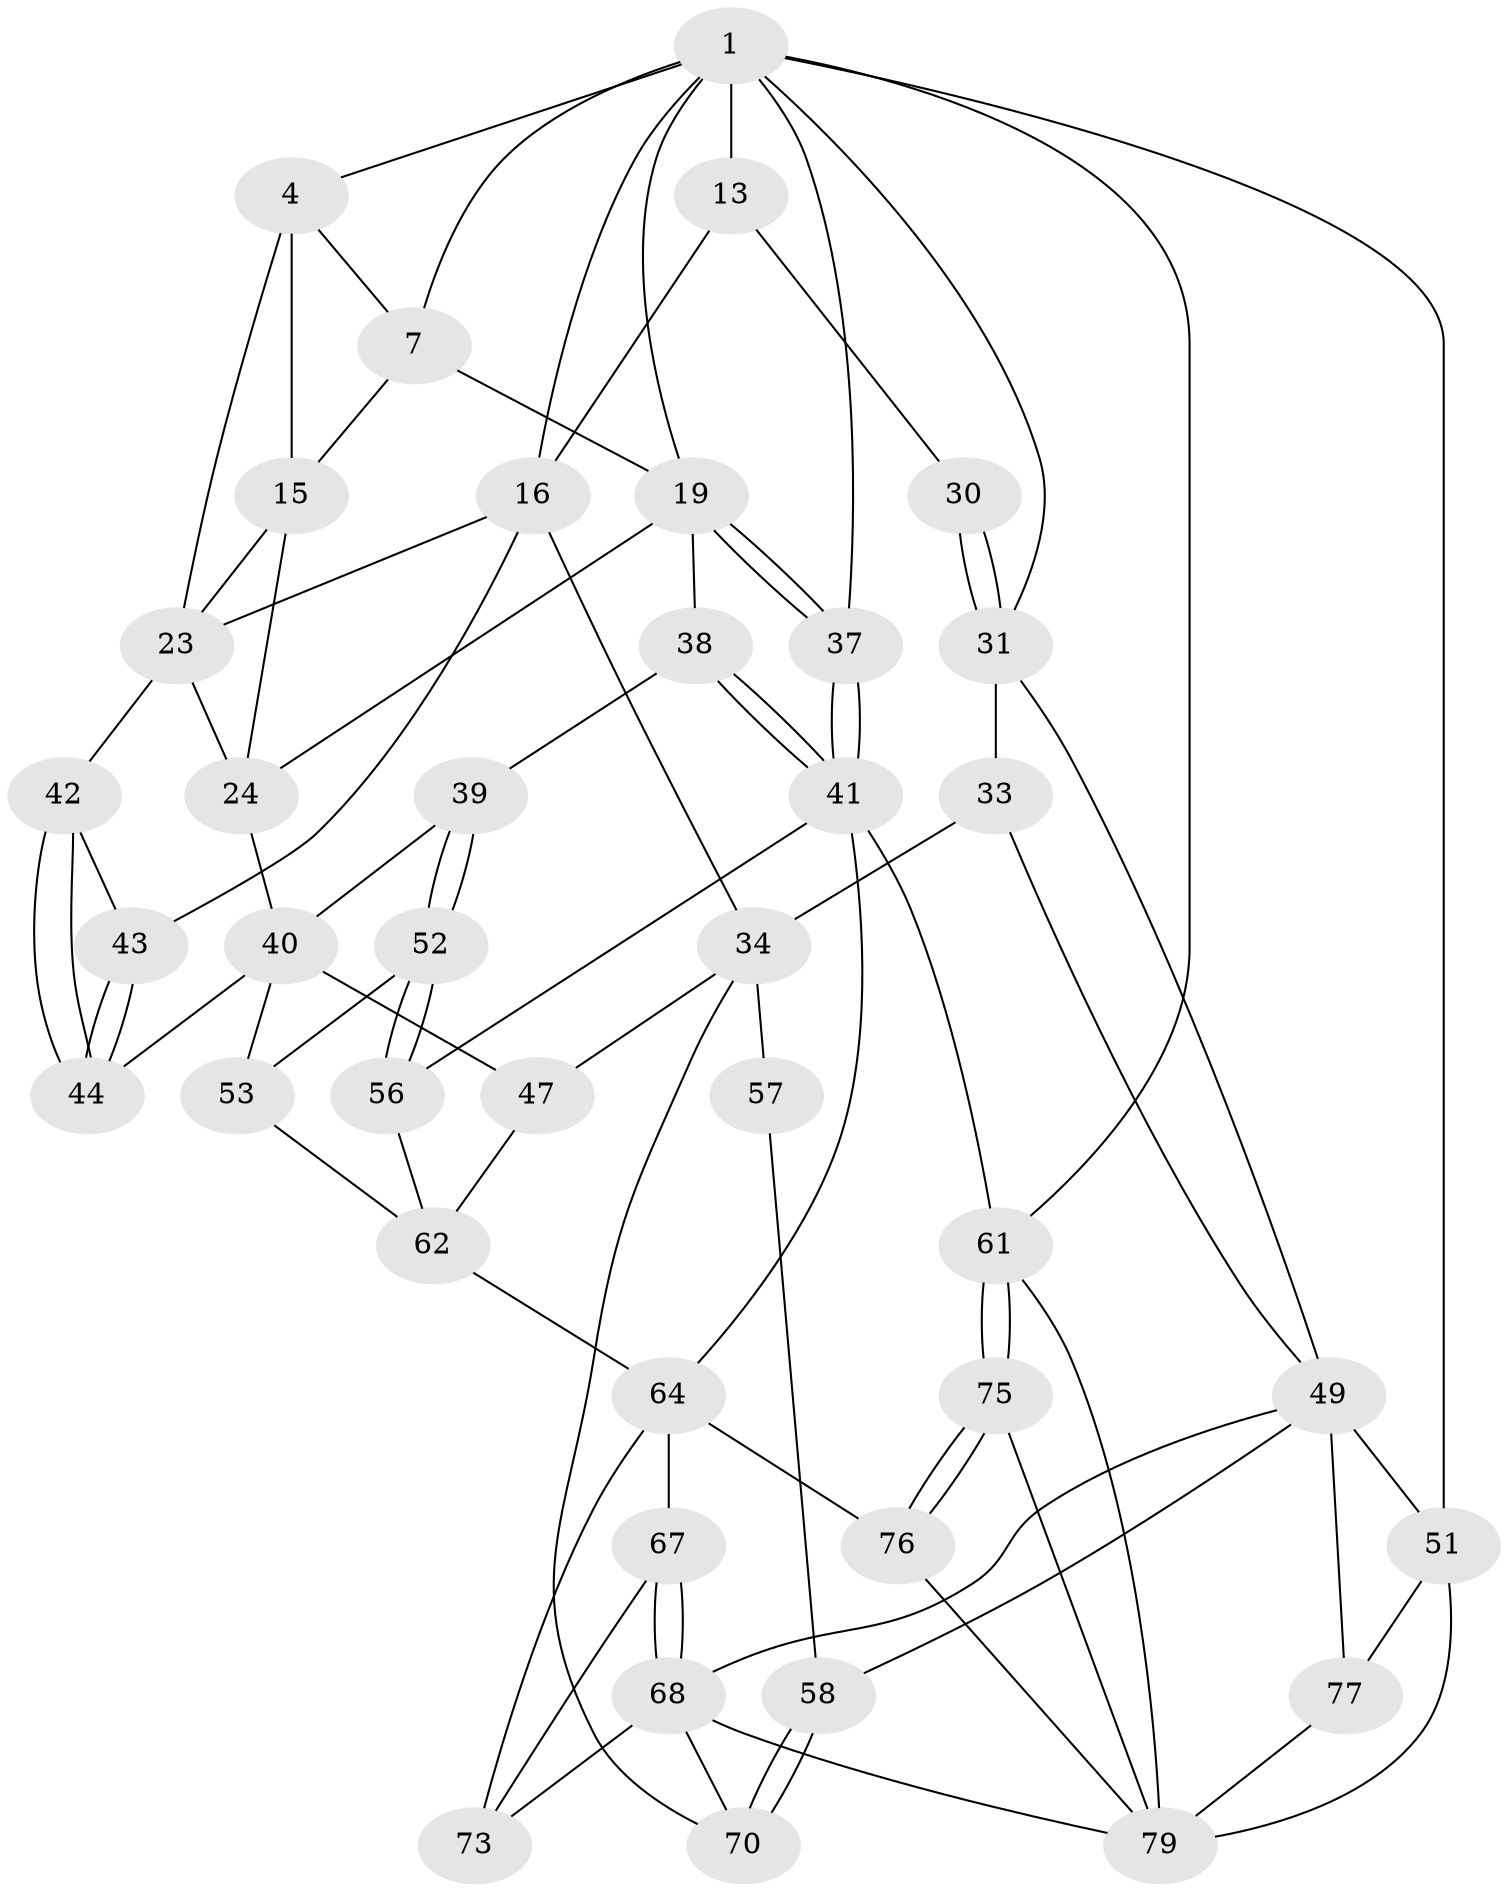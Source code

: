 // original degree distribution, {3: 0.04938271604938271, 4: 0.24691358024691357, 5: 0.4444444444444444, 6: 0.25925925925925924}
// Generated by graph-tools (version 1.1) at 2025/17/03/09/25 04:17:12]
// undirected, 40 vertices, 89 edges
graph export_dot {
graph [start="1"]
  node [color=gray90,style=filled];
  1 [pos="+0.8474002093497381+0",super="+2+8"];
  4 [pos="+0.6017210204066452+0.08449093986823346",super="+5"];
  7 [pos="+0.8380240054638374+0",super="+11"];
  13 [pos="+0.35897915664189545+0",super="+18"];
  15 [pos="+0.786353244194718+0.10248125895318472",super="+22"];
  16 [pos="+0.46012785769731573+0.23589585792385803",super="+17+27"];
  19 [pos="+0.9214839647104391+0.1600547300784251",super="+20"];
  23 [pos="+0.7041910137566999+0.1337333931967735",super="+25"];
  24 [pos="+0.8078937415751818+0.18336241745228826",super="+28"];
  30 [pos="+0.2697255028298214+0.05611319645466233"];
  31 [pos="+0+0.049873517258568895",super="+32"];
  33 [pos="+0.23000105084886086+0.0958473600285727",super="+36"];
  34 [pos="+0.381353076011625+0.2902905818394224",super="+48+35"];
  37 [pos="+1+0.23352254355938623"];
  38 [pos="+0.9203566562762616+0.32596087937241514"];
  39 [pos="+0.8486915740283995+0.3627903012006656"];
  40 [pos="+0.7791927491457608+0.29713170404806094",super="+45"];
  41 [pos="+1+0.3156784300168627",super="+54"];
  42 [pos="+0.6587430965266603+0.29422570309305"];
  43 [pos="+0.5414086762570889+0.2841465221921849"];
  44 [pos="+0.611494686278779+0.4282328696472084"];
  47 [pos="+0.5981732661254215+0.49093874814394867"];
  49 [pos="+0+0.2807649737214725",super="+50"];
  51 [pos="+0+0.7600325245707801"];
  52 [pos="+0.8367006796144084+0.42267245329519854"];
  53 [pos="+0.7030433396833101+0.4672162567725456"];
  56 [pos="+0.8683787383607685+0.4855062592815075"];
  57 [pos="+0.23381040912088716+0.46964298709847796"];
  58 [pos="+0.17376441443768392+0.5711757003557126"];
  61 [pos="+1+1"];
  62 [pos="+0.776457556103958+0.5603731913896713",super="+63"];
  64 [pos="+0.9798544624546052+0.6129149383854113",super="+65+74"];
  67 [pos="+0.6765824779379728+0.7066818514128241"];
  68 [pos="+0.5653285656824866+0.7825701766794152",super="+78+69"];
  70 [pos="+0.4815189429008704+0.6119205115915064"];
  73 [pos="+0.7939604903170104+0.8067302968178112"];
  75 [pos="+1+1"];
  76 [pos="+0.90077317385119+0.8284421556474176"];
  77 [pos="+0.25846384084273394+0.8778191924265839"];
  79 [pos="+0.588584165944593+1",super="+81+80"];
  1 -- 16;
  1 -- 4;
  1 -- 13 [weight=2];
  1 -- 37;
  1 -- 7;
  1 -- 19;
  1 -- 51;
  1 -- 61;
  1 -- 31;
  4 -- 23 [weight=2];
  4 -- 15;
  4 -- 7;
  7 -- 19;
  7 -- 15;
  13 -- 16;
  13 -- 30;
  15 -- 24;
  15 -- 23;
  16 -- 34;
  16 -- 43;
  16 -- 23;
  19 -- 37;
  19 -- 37;
  19 -- 24;
  19 -- 38;
  23 -- 24;
  23 -- 42;
  24 -- 40;
  30 -- 31;
  30 -- 31;
  31 -- 33;
  31 -- 49;
  33 -- 34;
  33 -- 49;
  34 -- 57 [weight=2];
  34 -- 70;
  34 -- 47;
  37 -- 41;
  37 -- 41;
  38 -- 39;
  38 -- 41;
  38 -- 41;
  39 -- 40;
  39 -- 52;
  39 -- 52;
  40 -- 44;
  40 -- 53;
  40 -- 47;
  41 -- 56;
  41 -- 64;
  41 -- 61;
  42 -- 43;
  42 -- 44;
  42 -- 44;
  43 -- 44;
  43 -- 44;
  47 -- 62;
  49 -- 51;
  49 -- 68;
  49 -- 58;
  49 -- 77;
  51 -- 77;
  51 -- 79;
  52 -- 53;
  52 -- 56;
  52 -- 56;
  53 -- 62;
  56 -- 62;
  57 -- 58;
  58 -- 70;
  58 -- 70;
  61 -- 75;
  61 -- 75;
  61 -- 79;
  62 -- 64;
  64 -- 67;
  64 -- 73;
  64 -- 76;
  67 -- 68;
  67 -- 68;
  67 -- 73;
  68 -- 73;
  68 -- 79;
  68 -- 70;
  75 -- 76;
  75 -- 76;
  75 -- 79;
  76 -- 79;
  77 -- 79;
}
